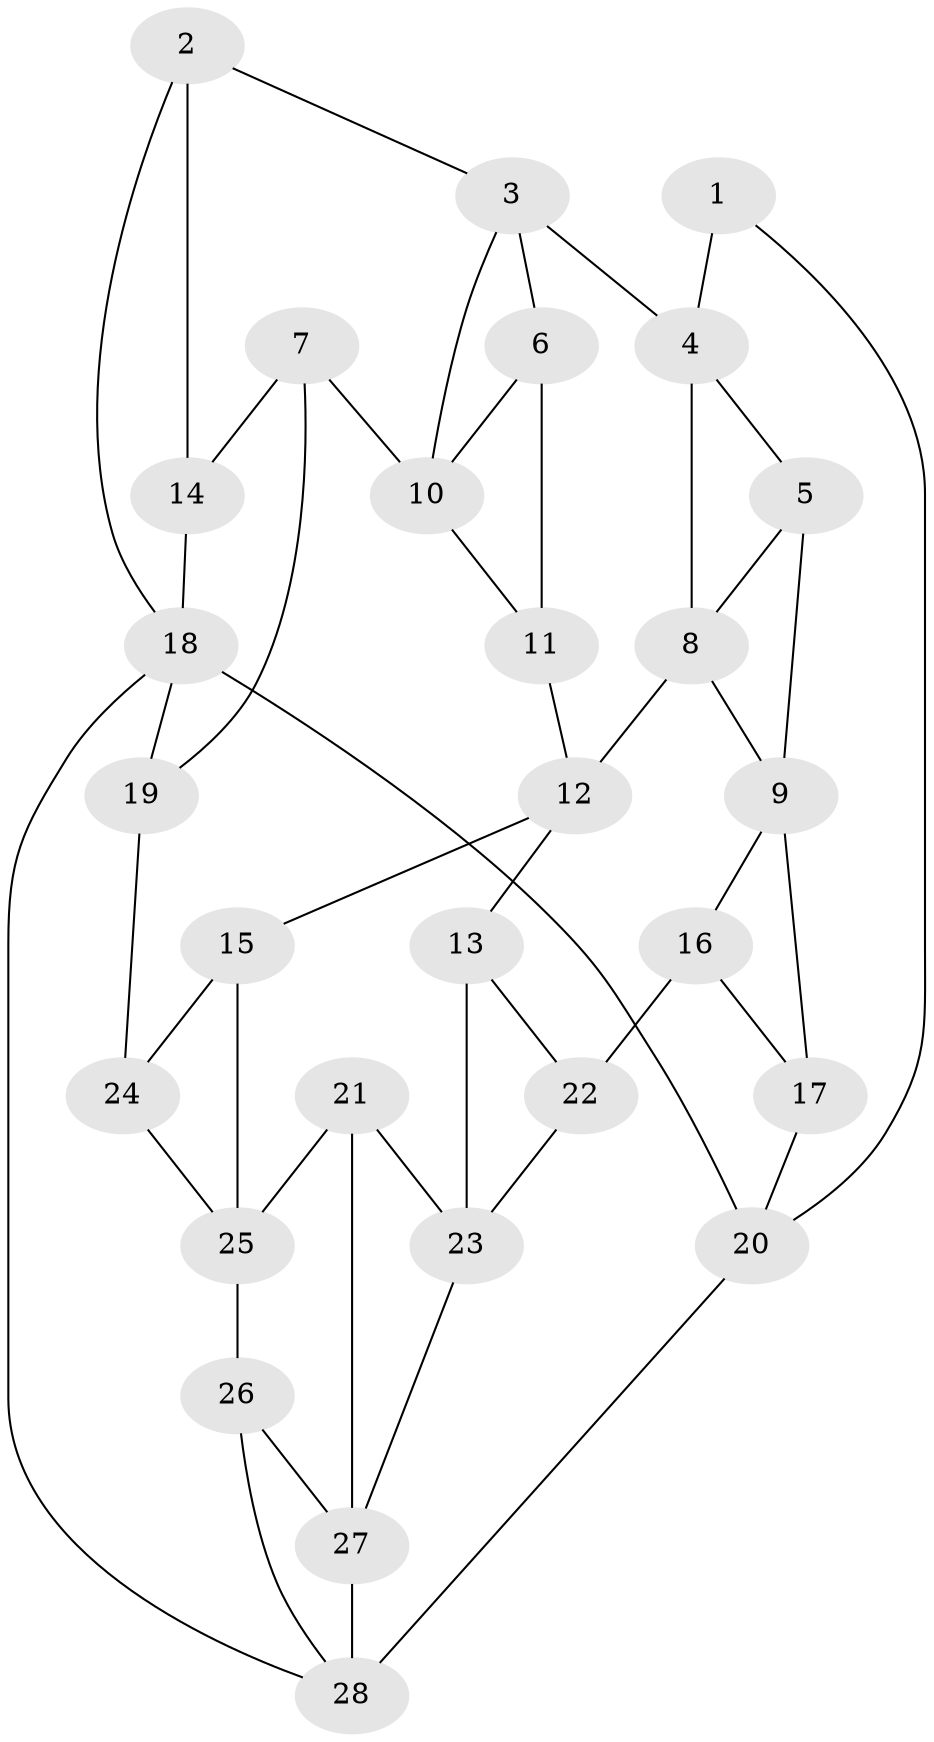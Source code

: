 // original degree distribution, {3: 0.03636363636363636, 6: 0.18181818181818182, 5: 0.5454545454545454, 4: 0.23636363636363636}
// Generated by graph-tools (version 1.1) at 2025/03/03/09/25 03:03:14]
// undirected, 28 vertices, 48 edges
graph export_dot {
graph [start="1"]
  node [color=gray90,style=filled];
  1;
  2;
  3;
  4;
  5;
  6;
  7;
  8;
  9;
  10;
  11;
  12;
  13;
  14;
  15;
  16;
  17;
  18;
  19;
  20;
  21;
  22;
  23;
  24;
  25;
  26;
  27;
  28;
  1 -- 4 [weight=1.0];
  1 -- 20 [weight=1.0];
  2 -- 3 [weight=1.0];
  2 -- 14 [weight=1.0];
  2 -- 18 [weight=1.0];
  3 -- 4 [weight=1.0];
  3 -- 6 [weight=1.0];
  3 -- 10 [weight=1.0];
  4 -- 5 [weight=1.0];
  4 -- 8 [weight=1.0];
  5 -- 8 [weight=1.0];
  5 -- 9 [weight=1.0];
  6 -- 10 [weight=1.0];
  6 -- 11 [weight=1.0];
  7 -- 10 [weight=1.0];
  7 -- 14 [weight=1.0];
  7 -- 19 [weight=1.0];
  8 -- 9 [weight=1.0];
  8 -- 12 [weight=1.0];
  9 -- 16 [weight=1.0];
  9 -- 17 [weight=1.0];
  10 -- 11 [weight=1.0];
  11 -- 12 [weight=2.0];
  12 -- 13 [weight=1.0];
  12 -- 15 [weight=1.0];
  13 -- 22 [weight=1.0];
  13 -- 23 [weight=1.0];
  14 -- 18 [weight=2.0];
  15 -- 24 [weight=1.0];
  15 -- 25 [weight=1.0];
  16 -- 17 [weight=1.0];
  16 -- 22 [weight=2.0];
  17 -- 20 [weight=2.0];
  18 -- 19 [weight=1.0];
  18 -- 20 [weight=1.0];
  18 -- 28 [weight=1.0];
  19 -- 24 [weight=2.0];
  20 -- 28 [weight=2.0];
  21 -- 23 [weight=1.0];
  21 -- 25 [weight=1.0];
  21 -- 27 [weight=1.0];
  22 -- 23 [weight=1.0];
  23 -- 27 [weight=1.0];
  24 -- 25 [weight=1.0];
  25 -- 26 [weight=1.0];
  26 -- 27 [weight=1.0];
  26 -- 28 [weight=1.0];
  27 -- 28 [weight=1.0];
}
